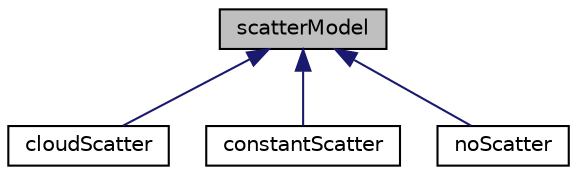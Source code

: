 digraph "scatterModel"
{
  bgcolor="transparent";
  edge [fontname="Helvetica",fontsize="10",labelfontname="Helvetica",labelfontsize="10"];
  node [fontname="Helvetica",fontsize="10",shape=record];
  Node1 [label="scatterModel",height=0.2,width=0.4,color="black", fillcolor="grey75", style="filled", fontcolor="black"];
  Node1 -> Node2 [dir="back",color="midnightblue",fontsize="10",style="solid",fontname="Helvetica"];
  Node2 [label="cloudScatter",height=0.2,width=0.4,color="black",URL="$a00288.html",tooltip="Cloud radiation scatter model. "];
  Node1 -> Node3 [dir="back",color="midnightblue",fontsize="10",style="solid",fontname="Helvetica"];
  Node3 [label="constantScatter",height=0.2,width=0.4,color="black",URL="$a00385.html",tooltip="Constant radiation scatter coefficient. "];
  Node1 -> Node4 [dir="back",color="midnightblue",fontsize="10",style="solid",fontname="Helvetica"];
  Node4 [label="noScatter",height=0.2,width=0.4,color="black",URL="$a01652.html",tooltip="Dummy scatter model for &#39;none&#39;. "];
}
